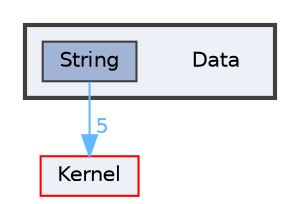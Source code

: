 digraph "Data"
{
 // LATEX_PDF_SIZE
  bgcolor="transparent";
  edge [fontname=Helvetica,fontsize=10,labelfontname=Helvetica,labelfontsize=10];
  node [fontname=Helvetica,fontsize=10,shape=box,height=0.2,width=0.4];
  compound=true
  subgraph clusterdir_e3d743d0ec9b4013b28b5d69101bc7fb {
    graph [ bgcolor="#edf0f7", pencolor="grey25", label="", fontname=Helvetica,fontsize=10 style="filled,bold", URL="dir_e3d743d0ec9b4013b28b5d69101bc7fb.html",tooltip=""]
    dir_e3d743d0ec9b4013b28b5d69101bc7fb [shape=plaintext, label="Data"];
  dir_c360f1560070a51643237f793b700659 [label="String", fillcolor="#a2b4d6", color="grey25", style="filled", URL="dir_c360f1560070a51643237f793b700659.html",tooltip=""];
  }
  dir_52bed8acfaac088d5968cb2c84d7645d [label="Kernel", fillcolor="#edf0f7", color="red", style="filled", URL="dir_52bed8acfaac088d5968cb2c84d7645d.html",tooltip=""];
  dir_c360f1560070a51643237f793b700659->dir_52bed8acfaac088d5968cb2c84d7645d [headlabel="5", labeldistance=1.5 headhref="dir_000042_000030.html" href="dir_000042_000030.html" color="steelblue1" fontcolor="steelblue1"];
}
